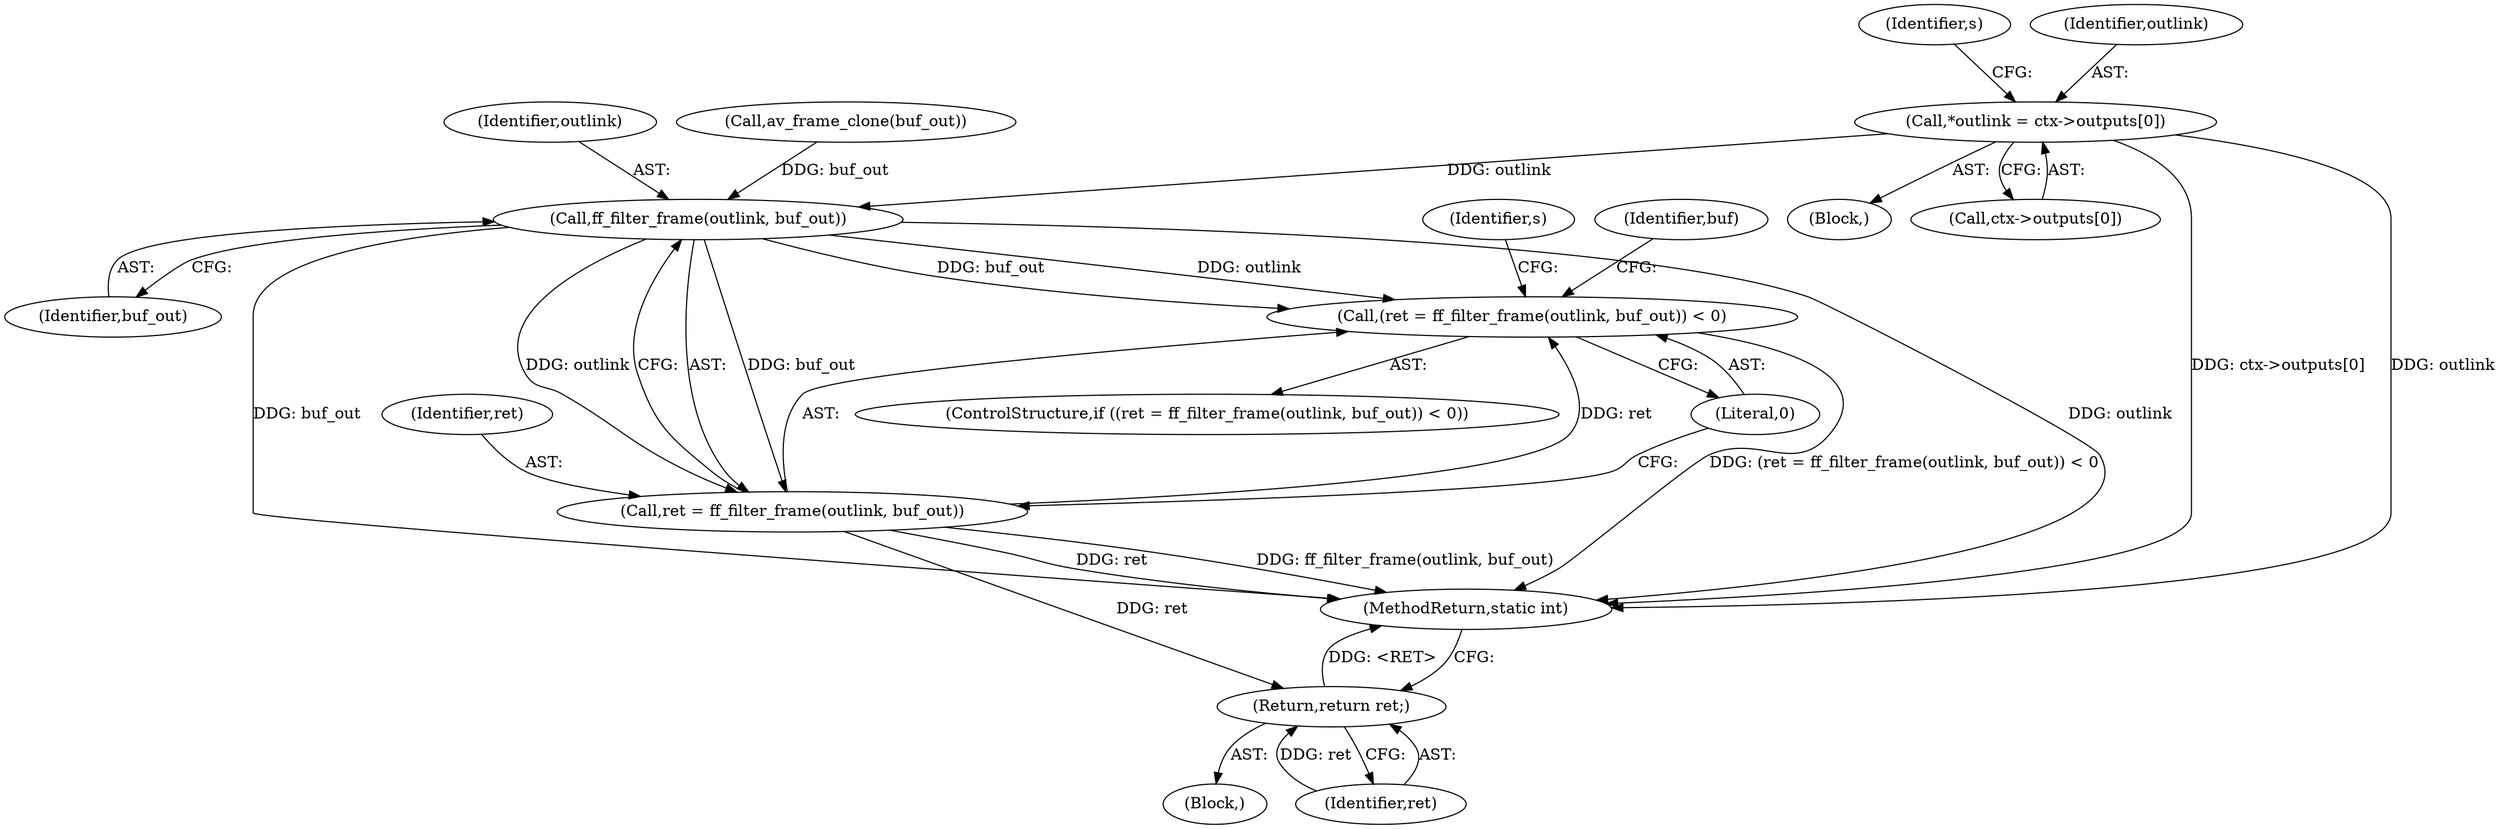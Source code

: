 digraph "0_FFmpeg_cdd5df8189ff1537f7abe8defe971f80602cc2d2@array" {
"1000123" [label="(Call,*outlink = ctx->outputs[0])"];
"1000425" [label="(Call,ff_filter_frame(outlink, buf_out))"];
"1000422" [label="(Call,(ret = ff_filter_frame(outlink, buf_out)) < 0)"];
"1000423" [label="(Call,ret = ff_filter_frame(outlink, buf_out))"];
"1000433" [label="(Return,return ret;)"];
"1000429" [label="(Block,)"];
"1000470" [label="(MethodReturn,static int)"];
"1000426" [label="(Identifier,outlink)"];
"1000422" [label="(Call,(ret = ff_filter_frame(outlink, buf_out)) < 0)"];
"1000421" [label="(ControlStructure,if ((ret = ff_filter_frame(outlink, buf_out)) < 0))"];
"1000437" [label="(Identifier,s)"];
"1000424" [label="(Identifier,ret)"];
"1000432" [label="(Identifier,buf)"];
"1000109" [label="(Block,)"];
"1000423" [label="(Call,ret = ff_filter_frame(outlink, buf_out))"];
"1000428" [label="(Literal,0)"];
"1000425" [label="(Call,ff_filter_frame(outlink, buf_out))"];
"1000135" [label="(Identifier,s)"];
"1000366" [label="(Call,av_frame_clone(buf_out))"];
"1000433" [label="(Return,return ret;)"];
"1000123" [label="(Call,*outlink = ctx->outputs[0])"];
"1000124" [label="(Identifier,outlink)"];
"1000125" [label="(Call,ctx->outputs[0])"];
"1000427" [label="(Identifier,buf_out)"];
"1000434" [label="(Identifier,ret)"];
"1000123" -> "1000109"  [label="AST: "];
"1000123" -> "1000125"  [label="CFG: "];
"1000124" -> "1000123"  [label="AST: "];
"1000125" -> "1000123"  [label="AST: "];
"1000135" -> "1000123"  [label="CFG: "];
"1000123" -> "1000470"  [label="DDG: ctx->outputs[0]"];
"1000123" -> "1000470"  [label="DDG: outlink"];
"1000123" -> "1000425"  [label="DDG: outlink"];
"1000425" -> "1000423"  [label="AST: "];
"1000425" -> "1000427"  [label="CFG: "];
"1000426" -> "1000425"  [label="AST: "];
"1000427" -> "1000425"  [label="AST: "];
"1000423" -> "1000425"  [label="CFG: "];
"1000425" -> "1000470"  [label="DDG: buf_out"];
"1000425" -> "1000470"  [label="DDG: outlink"];
"1000425" -> "1000422"  [label="DDG: outlink"];
"1000425" -> "1000422"  [label="DDG: buf_out"];
"1000425" -> "1000423"  [label="DDG: outlink"];
"1000425" -> "1000423"  [label="DDG: buf_out"];
"1000366" -> "1000425"  [label="DDG: buf_out"];
"1000422" -> "1000421"  [label="AST: "];
"1000422" -> "1000428"  [label="CFG: "];
"1000423" -> "1000422"  [label="AST: "];
"1000428" -> "1000422"  [label="AST: "];
"1000432" -> "1000422"  [label="CFG: "];
"1000437" -> "1000422"  [label="CFG: "];
"1000422" -> "1000470"  [label="DDG: (ret = ff_filter_frame(outlink, buf_out)) < 0"];
"1000423" -> "1000422"  [label="DDG: ret"];
"1000424" -> "1000423"  [label="AST: "];
"1000428" -> "1000423"  [label="CFG: "];
"1000423" -> "1000470"  [label="DDG: ff_filter_frame(outlink, buf_out)"];
"1000423" -> "1000470"  [label="DDG: ret"];
"1000423" -> "1000433"  [label="DDG: ret"];
"1000433" -> "1000429"  [label="AST: "];
"1000433" -> "1000434"  [label="CFG: "];
"1000434" -> "1000433"  [label="AST: "];
"1000470" -> "1000433"  [label="CFG: "];
"1000433" -> "1000470"  [label="DDG: <RET>"];
"1000434" -> "1000433"  [label="DDG: ret"];
}
